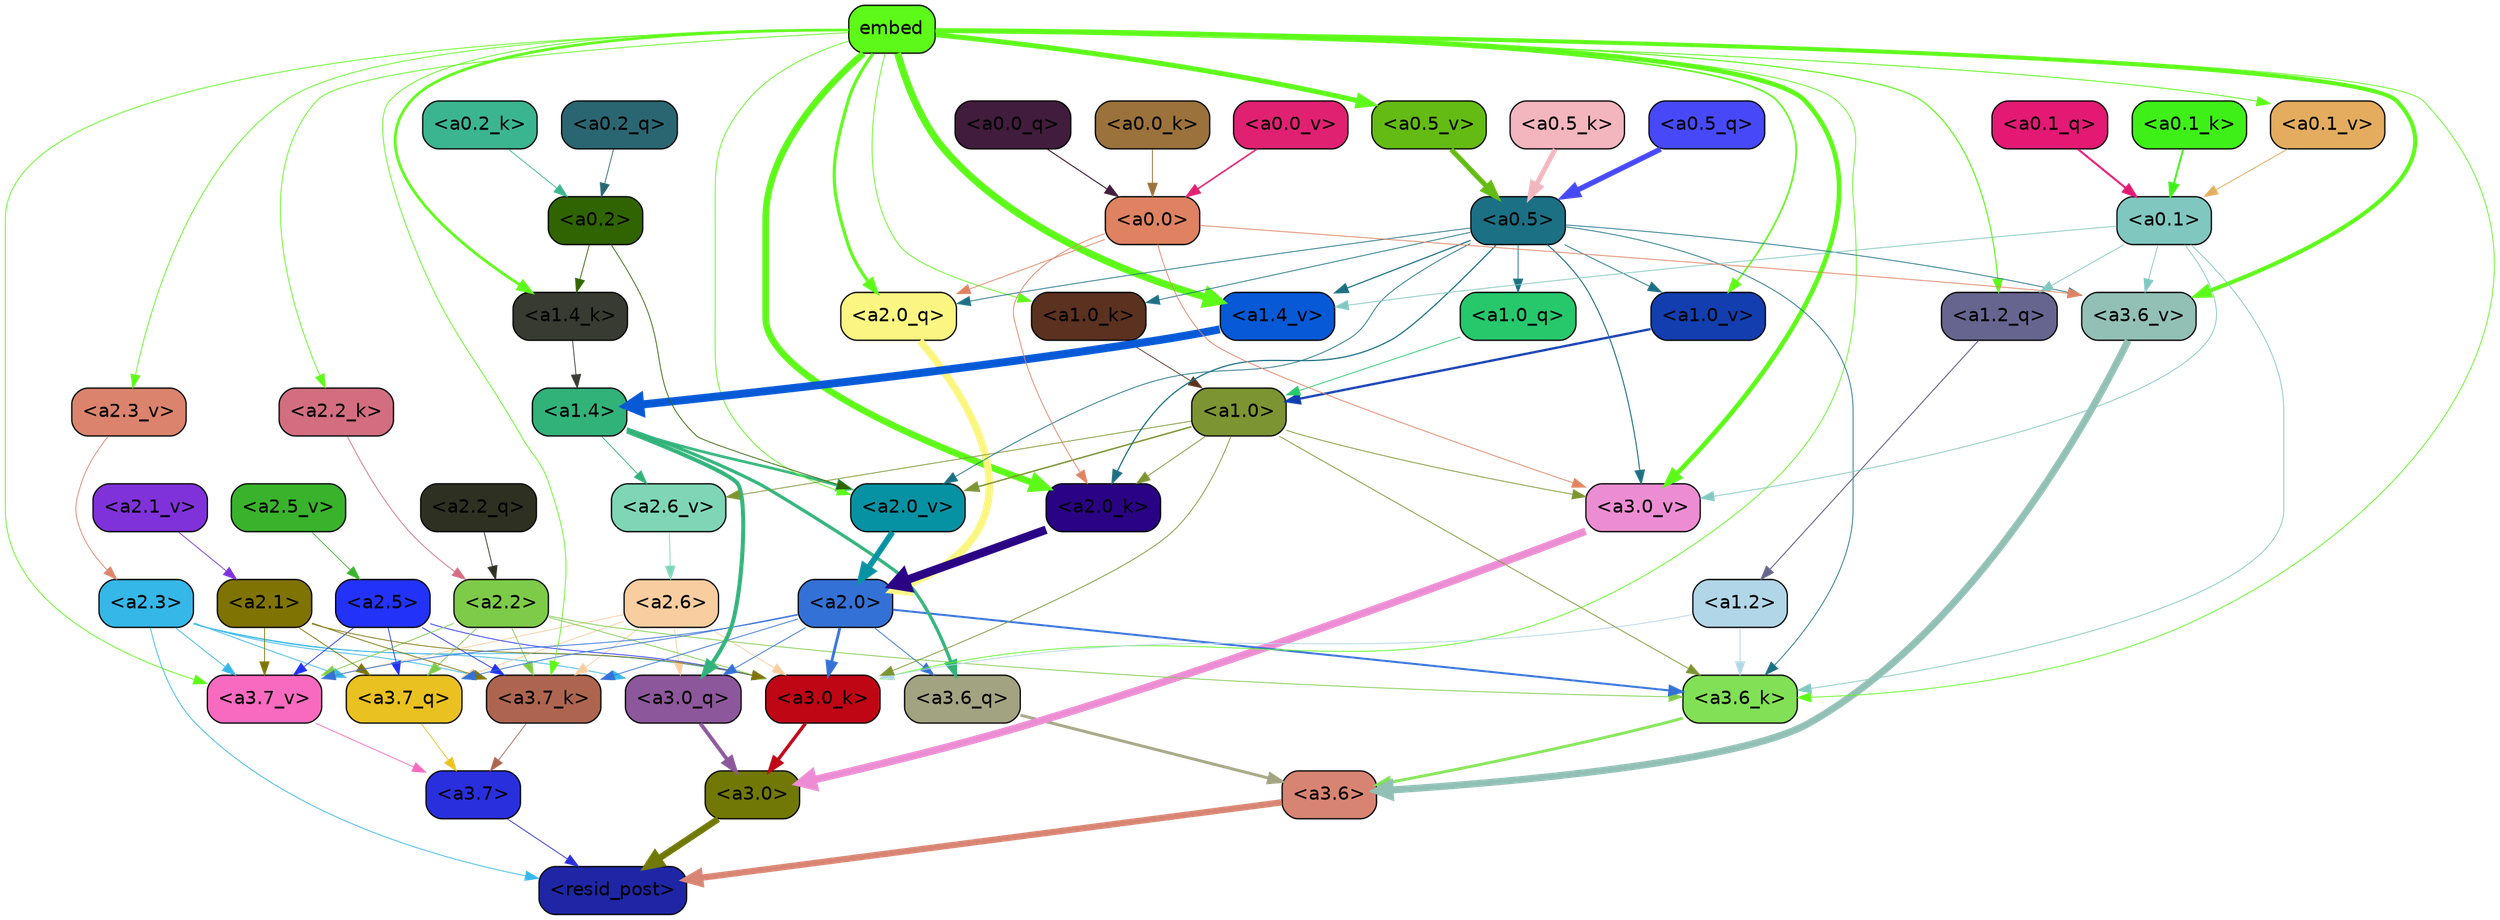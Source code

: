 strict digraph "" {
	graph [bgcolor=transparent,
		layout=dot,
		overlap=false,
		splines=true
	];
	"<a3.7>"	[color=black,
		fillcolor="#2a2fdd",
		fontname=Helvetica,
		shape=box,
		style="filled, rounded"];
	"<resid_post>"	[color=black,
		fillcolor="#1e26a5",
		fontname=Helvetica,
		shape=box,
		style="filled, rounded"];
	"<a3.7>" -> "<resid_post>"	[color="#2a2fdd",
		penwidth=0.6];
	"<a3.6>"	[color=black,
		fillcolor="#d88473",
		fontname=Helvetica,
		shape=box,
		style="filled, rounded"];
	"<a3.6>" -> "<resid_post>"	[color="#d88473",
		penwidth=4.7534414529800415];
	"<a3.0>"	[color=black,
		fillcolor="#717805",
		fontname=Helvetica,
		shape=box,
		style="filled, rounded"];
	"<a3.0>" -> "<resid_post>"	[color="#717805",
		penwidth=4.898576855659485];
	"<a2.3>"	[color=black,
		fillcolor="#35b7e8",
		fontname=Helvetica,
		shape=box,
		style="filled, rounded"];
	"<a2.3>" -> "<resid_post>"	[color="#35b7e8",
		penwidth=0.6];
	"<a3.7_q>"	[color=black,
		fillcolor="#e9c120",
		fontname=Helvetica,
		shape=box,
		style="filled, rounded"];
	"<a2.3>" -> "<a3.7_q>"	[color="#35b7e8",
		penwidth=0.6];
	"<a3.0_q>"	[color=black,
		fillcolor="#8d579b",
		fontname=Helvetica,
		shape=box,
		style="filled, rounded"];
	"<a2.3>" -> "<a3.0_q>"	[color="#35b7e8",
		penwidth=0.6];
	"<a3.7_k>"	[color=black,
		fillcolor="#ad654f",
		fontname=Helvetica,
		shape=box,
		style="filled, rounded"];
	"<a2.3>" -> "<a3.7_k>"	[color="#35b7e8",
		penwidth=0.6];
	"<a3.0_k>"	[color=black,
		fillcolor="#bf0615",
		fontname=Helvetica,
		shape=box,
		style="filled, rounded"];
	"<a2.3>" -> "<a3.0_k>"	[color="#35b7e8",
		penwidth=0.6];
	"<a3.7_v>"	[color=black,
		fillcolor="#f76ac0",
		fontname=Helvetica,
		shape=box,
		style="filled, rounded"];
	"<a2.3>" -> "<a3.7_v>"	[color="#35b7e8",
		penwidth=0.6];
	"<a3.7_q>" -> "<a3.7>"	[color="#e9c120",
		penwidth=0.6];
	"<a3.6_q>"	[color=black,
		fillcolor="#a2a381",
		fontname=Helvetica,
		shape=box,
		style="filled, rounded"];
	"<a3.6_q>" -> "<a3.6>"	[color="#a2a381",
		penwidth=2.160832464694977];
	"<a3.0_q>" -> "<a3.0>"	[color="#8d579b",
		penwidth=2.870753765106201];
	"<a3.7_k>" -> "<a3.7>"	[color="#ad654f",
		penwidth=0.6];
	"<a3.6_k>"	[color=black,
		fillcolor="#82e056",
		fontname=Helvetica,
		shape=box,
		style="filled, rounded"];
	"<a3.6_k>" -> "<a3.6>"	[color="#82e056",
		penwidth=2.13908451795578];
	"<a3.0_k>" -> "<a3.0>"	[color="#bf0615",
		penwidth=2.520303964614868];
	"<a3.7_v>" -> "<a3.7>"	[color="#f76ac0",
		penwidth=0.6];
	"<a3.6_v>"	[color=black,
		fillcolor="#92c0b4",
		fontname=Helvetica,
		shape=box,
		style="filled, rounded"];
	"<a3.6_v>" -> "<a3.6>"	[color="#92c0b4",
		penwidth=5.297133803367615];
	"<a3.0_v>"	[color=black,
		fillcolor="#ec8dd3",
		fontname=Helvetica,
		shape=box,
		style="filled, rounded"];
	"<a3.0_v>" -> "<a3.0>"	[color="#ec8dd3",
		penwidth=5.680712580680847];
	"<a2.6>"	[color=black,
		fillcolor="#f8cda0",
		fontname=Helvetica,
		shape=box,
		style="filled, rounded"];
	"<a2.6>" -> "<a3.7_q>"	[color="#f8cda0",
		penwidth=0.6];
	"<a2.6>" -> "<a3.0_q>"	[color="#f8cda0",
		penwidth=0.6];
	"<a2.6>" -> "<a3.7_k>"	[color="#f8cda0",
		penwidth=0.6];
	"<a2.6>" -> "<a3.0_k>"	[color="#f8cda0",
		penwidth=0.6];
	"<a2.6>" -> "<a3.7_v>"	[color="#f8cda0",
		penwidth=0.6];
	"<a2.5>"	[color=black,
		fillcolor="#2232f8",
		fontname=Helvetica,
		shape=box,
		style="filled, rounded"];
	"<a2.5>" -> "<a3.7_q>"	[color="#2232f8",
		penwidth=0.6];
	"<a2.5>" -> "<a3.7_k>"	[color="#2232f8",
		penwidth=0.6];
	"<a2.5>" -> "<a3.0_k>"	[color="#2232f8",
		penwidth=0.6];
	"<a2.5>" -> "<a3.7_v>"	[color="#2232f8",
		penwidth=0.6];
	"<a2.2>"	[color=black,
		fillcolor="#7ecb49",
		fontname=Helvetica,
		shape=box,
		style="filled, rounded"];
	"<a2.2>" -> "<a3.7_q>"	[color="#7ecb49",
		penwidth=0.6];
	"<a2.2>" -> "<a3.7_k>"	[color="#7ecb49",
		penwidth=0.6];
	"<a2.2>" -> "<a3.6_k>"	[color="#7ecb49",
		penwidth=0.6];
	"<a2.2>" -> "<a3.0_k>"	[color="#7ecb49",
		penwidth=0.6];
	"<a2.2>" -> "<a3.7_v>"	[color="#7ecb49",
		penwidth=0.6];
	"<a2.1>"	[color=black,
		fillcolor="#7f7304",
		fontname=Helvetica,
		shape=box,
		style="filled, rounded"];
	"<a2.1>" -> "<a3.7_q>"	[color="#7f7304",
		penwidth=0.6];
	"<a2.1>" -> "<a3.7_k>"	[color="#7f7304",
		penwidth=0.6];
	"<a2.1>" -> "<a3.0_k>"	[color="#7f7304",
		penwidth=0.6];
	"<a2.1>" -> "<a3.7_v>"	[color="#7f7304",
		penwidth=0.6];
	"<a2.0>"	[color=black,
		fillcolor="#3471d6",
		fontname=Helvetica,
		shape=box,
		style="filled, rounded"];
	"<a2.0>" -> "<a3.7_q>"	[color="#3471d6",
		penwidth=0.6];
	"<a2.0>" -> "<a3.6_q>"	[color="#3471d6",
		penwidth=0.6];
	"<a2.0>" -> "<a3.0_q>"	[color="#3471d6",
		penwidth=0.6];
	"<a2.0>" -> "<a3.7_k>"	[color="#3471d6",
		penwidth=0.6];
	"<a2.0>" -> "<a3.6_k>"	[color="#3471d6",
		penwidth=1.4807794839143753];
	"<a2.0>" -> "<a3.0_k>"	[color="#3471d6",
		penwidth=2.095262974500656];
	"<a2.0>" -> "<a3.7_v>"	[color="#3471d6",
		penwidth=0.6];
	"<a1.4>"	[color=black,
		fillcolor="#31b279",
		fontname=Helvetica,
		shape=box,
		style="filled, rounded"];
	"<a1.4>" -> "<a3.6_q>"	[color="#31b279",
		penwidth=2.425799250602722];
	"<a1.4>" -> "<a3.0_q>"	[color="#31b279",
		penwidth=3.0341034531593323];
	"<a2.6_v>"	[color=black,
		fillcolor="#7fd6b7",
		fontname=Helvetica,
		shape=box,
		style="filled, rounded"];
	"<a1.4>" -> "<a2.6_v>"	[color="#31b279",
		penwidth=0.6];
	"<a2.0_v>"	[color=black,
		fillcolor="#0792a3",
		fontname=Helvetica,
		shape=box,
		style="filled, rounded"];
	"<a1.4>" -> "<a2.0_v>"	[color="#31b279",
		penwidth=2.007302835583687];
	embed	[color=black,
		fillcolor="#5df919",
		fontname=Helvetica,
		shape=box,
		style="filled, rounded"];
	embed -> "<a3.7_k>"	[color="#5df919",
		penwidth=0.6];
	embed -> "<a3.6_k>"	[color="#5df919",
		penwidth=0.6];
	embed -> "<a3.0_k>"	[color="#5df919",
		penwidth=0.6];
	embed -> "<a3.7_v>"	[color="#5df919",
		penwidth=0.6];
	embed -> "<a3.6_v>"	[color="#5df919",
		penwidth=3.067279100418091];
	embed -> "<a3.0_v>"	[color="#5df919",
		penwidth=3.5202720761299133];
	"<a2.0_q>"	[color=black,
		fillcolor="#fbf582",
		fontname=Helvetica,
		shape=box,
		style="filled, rounded"];
	embed -> "<a2.0_q>"	[color="#5df919",
		penwidth=2.339468687772751];
	"<a2.2_k>"	[color=black,
		fillcolor="#d26e7f",
		fontname=Helvetica,
		shape=box,
		style="filled, rounded"];
	embed -> "<a2.2_k>"	[color="#5df919",
		penwidth=0.6];
	"<a2.0_k>"	[color=black,
		fillcolor="#2a0384",
		fontname=Helvetica,
		shape=box,
		style="filled, rounded"];
	embed -> "<a2.0_k>"	[color="#5df919",
		penwidth=4.9759310483932495];
	"<a2.3_v>"	[color=black,
		fillcolor="#db836d",
		fontname=Helvetica,
		shape=box,
		style="filled, rounded"];
	embed -> "<a2.3_v>"	[color="#5df919",
		penwidth=0.6];
	embed -> "<a2.0_v>"	[color="#5df919",
		penwidth=0.6];
	"<a1.2_q>"	[color=black,
		fillcolor="#66658f",
		fontname=Helvetica,
		shape=box,
		style="filled, rounded"];
	embed -> "<a1.2_q>"	[color="#5df919",
		penwidth=0.8262195587158203];
	"<a1.4_k>"	[color=black,
		fillcolor="#383b31",
		fontname=Helvetica,
		shape=box,
		style="filled, rounded"];
	embed -> "<a1.4_k>"	[color="#5df919",
		penwidth=2.0715588331222534];
	"<a1.0_k>"	[color=black,
		fillcolor="#5b3120",
		fontname=Helvetica,
		shape=box,
		style="filled, rounded"];
	embed -> "<a1.0_k>"	[color="#5df919",
		penwidth=0.6];
	"<a1.4_v>"	[color=black,
		fillcolor="#0759d6",
		fontname=Helvetica,
		shape=box,
		style="filled, rounded"];
	embed -> "<a1.4_v>"	[color="#5df919",
		penwidth=5.3763720989227295];
	"<a1.0_v>"	[color=black,
		fillcolor="#133eb0",
		fontname=Helvetica,
		shape=box,
		style="filled, rounded"];
	embed -> "<a1.0_v>"	[color="#5df919",
		penwidth=1.232791244983673];
	"<a0.5_v>"	[color=black,
		fillcolor="#64bb13",
		fontname=Helvetica,
		shape=box,
		style="filled, rounded"];
	embed -> "<a0.5_v>"	[color="#5df919",
		penwidth=3.744613029062748];
	"<a0.1_v>"	[color=black,
		fillcolor="#e3ac5f",
		fontname=Helvetica,
		shape=box,
		style="filled, rounded"];
	embed -> "<a0.1_v>"	[color="#5df919",
		penwidth=0.6802842617034912];
	"<a1.2>"	[color=black,
		fillcolor="#b1d6e7",
		fontname=Helvetica,
		shape=box,
		style="filled, rounded"];
	"<a1.2>" -> "<a3.6_k>"	[color="#b1d6e7",
		penwidth=0.6];
	"<a1.2>" -> "<a3.0_k>"	[color="#b1d6e7",
		penwidth=0.6];
	"<a1.0>"	[color=black,
		fillcolor="#7c9432",
		fontname=Helvetica,
		shape=box,
		style="filled, rounded"];
	"<a1.0>" -> "<a3.6_k>"	[color="#7c9432",
		penwidth=0.6];
	"<a1.0>" -> "<a3.0_k>"	[color="#7c9432",
		penwidth=0.6];
	"<a1.0>" -> "<a3.0_v>"	[color="#7c9432",
		penwidth=0.6];
	"<a1.0>" -> "<a2.0_k>"	[color="#7c9432",
		penwidth=0.6];
	"<a1.0>" -> "<a2.6_v>"	[color="#7c9432",
		penwidth=0.6];
	"<a1.0>" -> "<a2.0_v>"	[color="#7c9432",
		penwidth=1.0943371653556824];
	"<a0.5>"	[color=black,
		fillcolor="#1c7084",
		fontname=Helvetica,
		shape=box,
		style="filled, rounded"];
	"<a0.5>" -> "<a3.6_k>"	[color="#1c7084",
		penwidth=0.6];
	"<a0.5>" -> "<a3.6_v>"	[color="#1c7084",
		penwidth=0.6];
	"<a0.5>" -> "<a3.0_v>"	[color="#1c7084",
		penwidth=0.764040544629097];
	"<a0.5>" -> "<a2.0_q>"	[color="#1c7084",
		penwidth=0.6];
	"<a0.5>" -> "<a2.0_k>"	[color="#1c7084",
		penwidth=0.8956001400947571];
	"<a0.5>" -> "<a2.0_v>"	[color="#1c7084",
		penwidth=0.6];
	"<a1.0_q>"	[color=black,
		fillcolor="#27c86c",
		fontname=Helvetica,
		shape=box,
		style="filled, rounded"];
	"<a0.5>" -> "<a1.0_q>"	[color="#1c7084",
		penwidth=0.6];
	"<a0.5>" -> "<a1.0_k>"	[color="#1c7084",
		penwidth=0.6];
	"<a0.5>" -> "<a1.4_v>"	[color="#1c7084",
		penwidth=0.8774083852767944];
	"<a0.5>" -> "<a1.0_v>"	[color="#1c7084",
		penwidth=0.6];
	"<a0.1>"	[color=black,
		fillcolor="#80c7c0",
		fontname=Helvetica,
		shape=box,
		style="filled, rounded"];
	"<a0.1>" -> "<a3.6_k>"	[color="#80c7c0",
		penwidth=0.6];
	"<a0.1>" -> "<a3.6_v>"	[color="#80c7c0",
		penwidth=0.6];
	"<a0.1>" -> "<a3.0_v>"	[color="#80c7c0",
		penwidth=0.6];
	"<a0.1>" -> "<a1.2_q>"	[color="#80c7c0",
		penwidth=0.6];
	"<a0.1>" -> "<a1.4_v>"	[color="#80c7c0",
		penwidth=0.6];
	"<a0.0>"	[color=black,
		fillcolor="#de8262",
		fontname=Helvetica,
		shape=box,
		style="filled, rounded"];
	"<a0.0>" -> "<a3.6_v>"	[color="#de8262",
		penwidth=0.6];
	"<a0.0>" -> "<a3.0_v>"	[color="#de8262",
		penwidth=0.6];
	"<a0.0>" -> "<a2.0_q>"	[color="#de8262",
		penwidth=0.6];
	"<a0.0>" -> "<a2.0_k>"	[color="#de8262",
		penwidth=0.6];
	"<a2.2_q>"	[color=black,
		fillcolor="#2e3022",
		fontname=Helvetica,
		shape=box,
		style="filled, rounded"];
	"<a2.2_q>" -> "<a2.2>"	[color="#2e3022",
		penwidth=0.6];
	"<a2.0_q>" -> "<a2.0>"	[color="#fbf582",
		penwidth=5.606565475463867];
	"<a2.2_k>" -> "<a2.2>"	[color="#d26e7f",
		penwidth=0.6];
	"<a2.0_k>" -> "<a2.0>"	[color="#2a0384",
		penwidth=6.344284534454346];
	"<a2.6_v>" -> "<a2.6>"	[color="#7fd6b7",
		penwidth=0.6];
	"<a2.5_v>"	[color=black,
		fillcolor="#39b32c",
		fontname=Helvetica,
		shape=box,
		style="filled, rounded"];
	"<a2.5_v>" -> "<a2.5>"	[color="#39b32c",
		penwidth=0.6];
	"<a2.3_v>" -> "<a2.3>"	[color="#db836d",
		penwidth=0.6];
	"<a2.1_v>"	[color=black,
		fillcolor="#8032da",
		fontname=Helvetica,
		shape=box,
		style="filled, rounded"];
	"<a2.1_v>" -> "<a2.1>"	[color="#8032da",
		penwidth=0.6];
	"<a2.0_v>" -> "<a2.0>"	[color="#0792a3",
		penwidth=4.422677040100098];
	"<a0.2>"	[color=black,
		fillcolor="#306401",
		fontname=Helvetica,
		shape=box,
		style="filled, rounded"];
	"<a0.2>" -> "<a2.0_v>"	[color="#306401",
		penwidth=0.6];
	"<a0.2>" -> "<a1.4_k>"	[color="#306401",
		penwidth=0.6];
	"<a1.2_q>" -> "<a1.2>"	[color="#66658f",
		penwidth=0.7570515871047974];
	"<a1.0_q>" -> "<a1.0>"	[color="#27c86c",
		penwidth=0.6];
	"<a1.4_k>" -> "<a1.4>"	[color="#383b31",
		penwidth=0.6];
	"<a1.0_k>" -> "<a1.0>"	[color="#5b3120",
		penwidth=0.6];
	"<a1.4_v>" -> "<a1.4>"	[color="#0759d6",
		penwidth=6.0194467306137085];
	"<a1.0_v>" -> "<a1.0>"	[color="#133eb0",
		penwidth=1.738280937075615];
	"<a0.5_q>"	[color=black,
		fillcolor="#4749f9",
		fontname=Helvetica,
		shape=box,
		style="filled, rounded"];
	"<a0.5_q>" -> "<a0.5>"	[color="#4749f9",
		penwidth=4.023846536874771];
	"<a0.2_q>"	[color=black,
		fillcolor="#2a6672",
		fontname=Helvetica,
		shape=box,
		style="filled, rounded"];
	"<a0.2_q>" -> "<a0.2>"	[color="#2a6672",
		penwidth=0.6];
	"<a0.1_q>"	[color=black,
		fillcolor="#e31974",
		fontname=Helvetica,
		shape=box,
		style="filled, rounded"];
	"<a0.1_q>" -> "<a0.1>"	[color="#e31974",
		penwidth=1.5174570083618164];
	"<a0.0_q>"	[color=black,
		fillcolor="#411c3c",
		fontname=Helvetica,
		shape=box,
		style="filled, rounded"];
	"<a0.0_q>" -> "<a0.0>"	[color="#411c3c",
		penwidth=0.766176700592041];
	"<a0.5_k>"	[color=black,
		fillcolor="#f3b5be",
		fontname=Helvetica,
		shape=box,
		style="filled, rounded"];
	"<a0.5_k>" -> "<a0.5>"	[color="#f3b5be",
		penwidth=3.607769437134266];
	"<a0.2_k>"	[color=black,
		fillcolor="#3bb590",
		fontname=Helvetica,
		shape=box,
		style="filled, rounded"];
	"<a0.2_k>" -> "<a0.2>"	[color="#3bb590",
		penwidth=0.6];
	"<a0.1_k>"	[color=black,
		fillcolor="#3ff018",
		fontname=Helvetica,
		shape=box,
		style="filled, rounded"];
	"<a0.1_k>" -> "<a0.1>"	[color="#3ff018",
		penwidth=1.4202113151550293];
	"<a0.0_k>"	[color=black,
		fillcolor="#9b723b",
		fontname=Helvetica,
		shape=box,
		style="filled, rounded"];
	"<a0.0_k>" -> "<a0.0>"	[color="#9b723b",
		penwidth=0.6857404708862305];
	"<a0.5_v>" -> "<a0.5>"	[color="#64bb13",
		penwidth=3.7962711341679096];
	"<a0.1_v>" -> "<a0.1>"	[color="#e3ac5f",
		penwidth=0.6802752017974854];
	"<a0.0_v>"	[color=black,
		fillcolor="#e02171",
		fontname=Helvetica,
		shape=box,
		style="filled, rounded"];
	"<a0.0_v>" -> "<a0.0>"	[color="#e02171",
		penwidth=1.1918113231658936];
}
